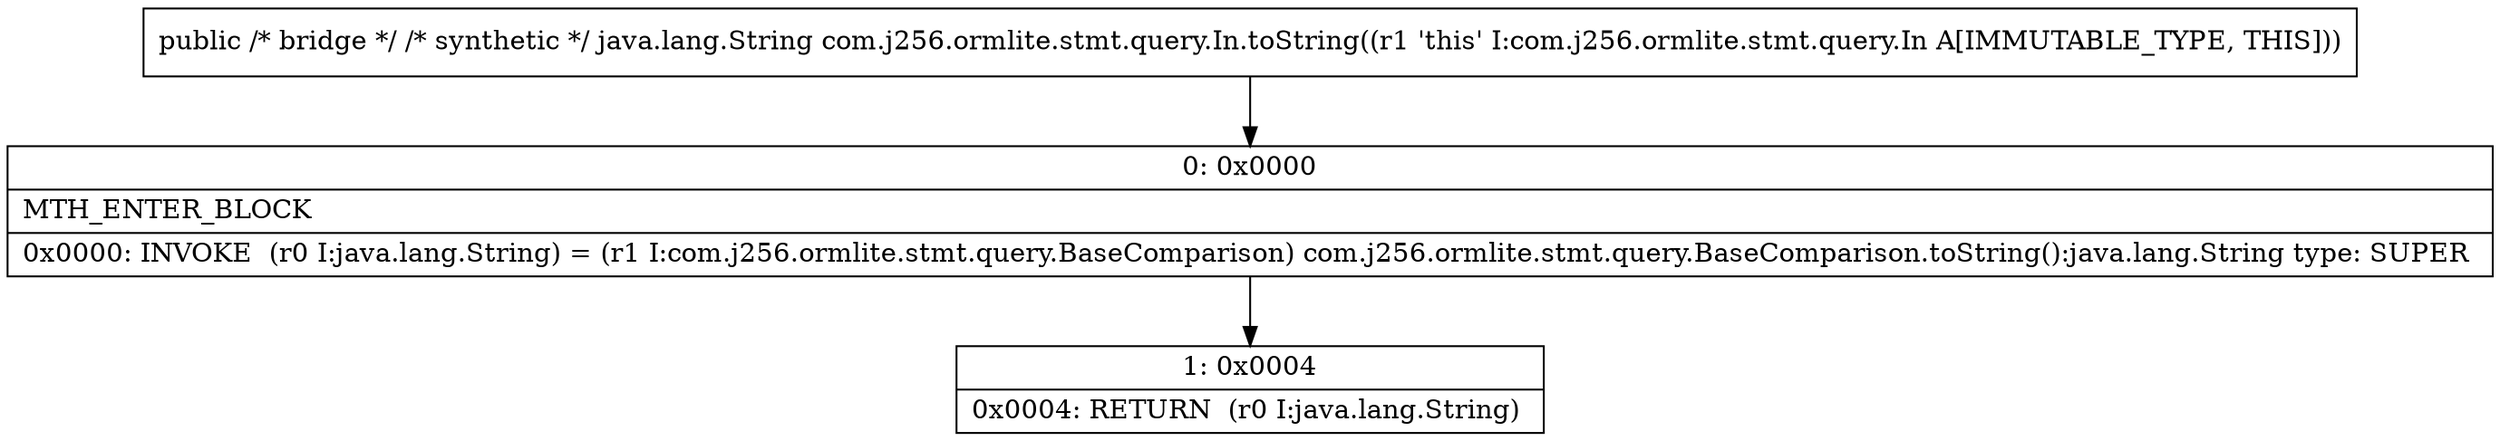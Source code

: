 digraph "CFG forcom.j256.ormlite.stmt.query.In.toString()Ljava\/lang\/String;" {
Node_0 [shape=record,label="{0\:\ 0x0000|MTH_ENTER_BLOCK\l|0x0000: INVOKE  (r0 I:java.lang.String) = (r1 I:com.j256.ormlite.stmt.query.BaseComparison) com.j256.ormlite.stmt.query.BaseComparison.toString():java.lang.String type: SUPER \l}"];
Node_1 [shape=record,label="{1\:\ 0x0004|0x0004: RETURN  (r0 I:java.lang.String) \l}"];
MethodNode[shape=record,label="{public \/* bridge *\/ \/* synthetic *\/ java.lang.String com.j256.ormlite.stmt.query.In.toString((r1 'this' I:com.j256.ormlite.stmt.query.In A[IMMUTABLE_TYPE, THIS])) }"];
MethodNode -> Node_0;
Node_0 -> Node_1;
}

